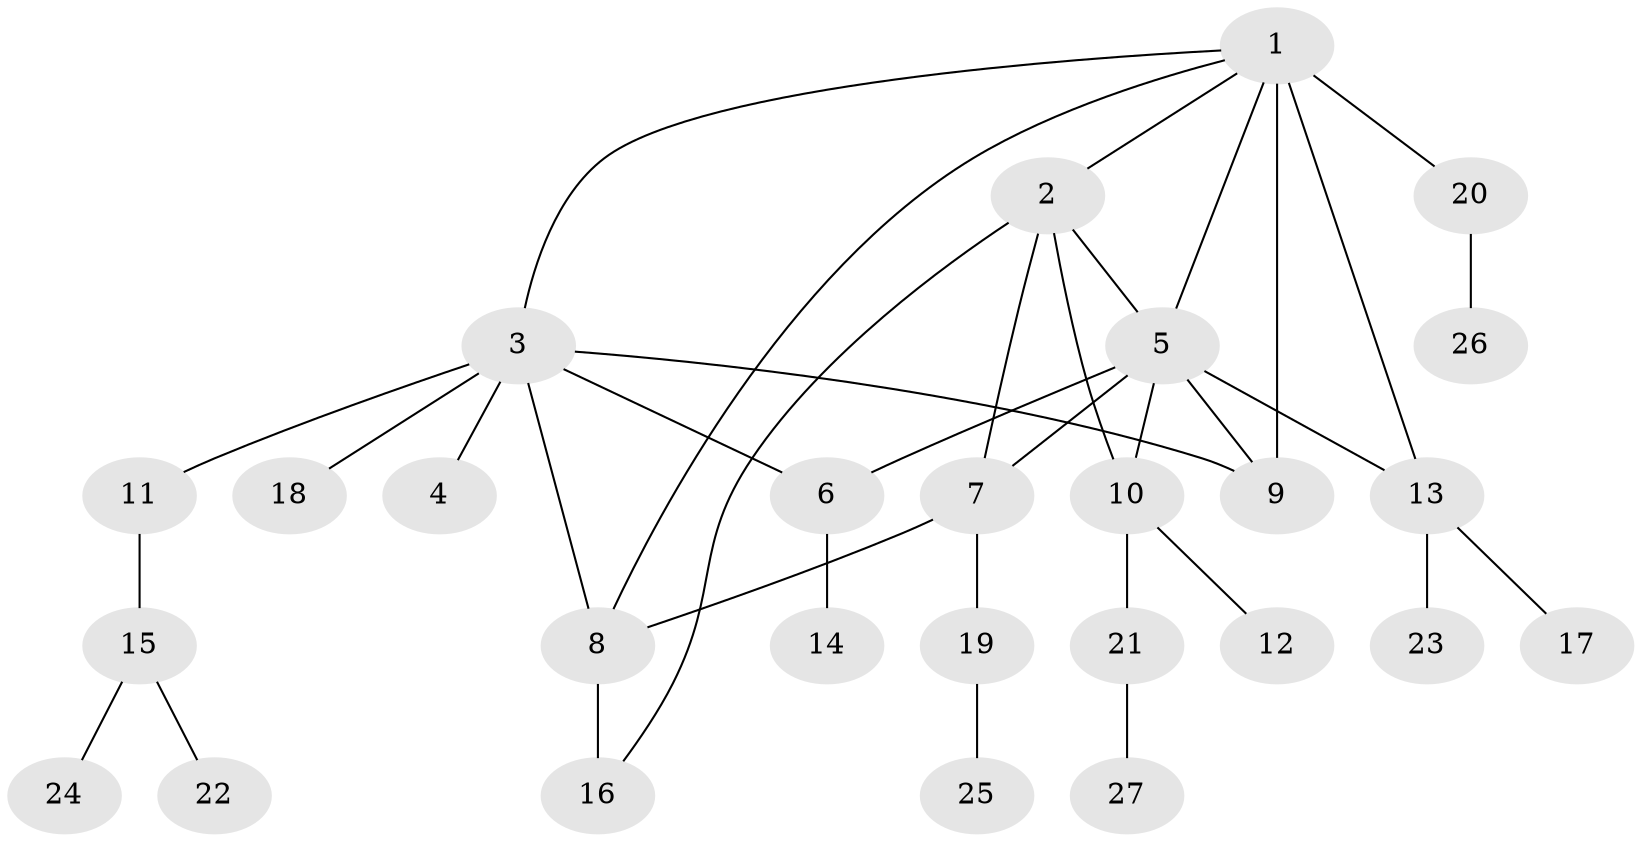 // original degree distribution, {3: 0.09433962264150944, 9: 0.018867924528301886, 8: 0.05660377358490566, 1: 0.5283018867924528, 4: 0.05660377358490566, 5: 0.03773584905660377, 6: 0.018867924528301886, 2: 0.18867924528301888}
// Generated by graph-tools (version 1.1) at 2025/37/03/09/25 02:37:38]
// undirected, 27 vertices, 36 edges
graph export_dot {
graph [start="1"]
  node [color=gray90,style=filled];
  1;
  2;
  3;
  4;
  5;
  6;
  7;
  8;
  9;
  10;
  11;
  12;
  13;
  14;
  15;
  16;
  17;
  18;
  19;
  20;
  21;
  22;
  23;
  24;
  25;
  26;
  27;
  1 -- 2 [weight=1.0];
  1 -- 3 [weight=1.0];
  1 -- 5 [weight=1.0];
  1 -- 8 [weight=1.0];
  1 -- 9 [weight=5.0];
  1 -- 13 [weight=1.0];
  1 -- 20 [weight=1.0];
  2 -- 5 [weight=1.0];
  2 -- 7 [weight=1.0];
  2 -- 10 [weight=4.0];
  2 -- 16 [weight=1.0];
  3 -- 4 [weight=1.0];
  3 -- 6 [weight=1.0];
  3 -- 8 [weight=1.0];
  3 -- 9 [weight=1.0];
  3 -- 11 [weight=1.0];
  3 -- 18 [weight=1.0];
  5 -- 6 [weight=1.0];
  5 -- 7 [weight=1.0];
  5 -- 9 [weight=1.0];
  5 -- 10 [weight=1.0];
  5 -- 13 [weight=1.0];
  6 -- 14 [weight=1.0];
  7 -- 8 [weight=1.0];
  7 -- 19 [weight=1.0];
  8 -- 16 [weight=2.0];
  10 -- 12 [weight=1.0];
  10 -- 21 [weight=1.0];
  11 -- 15 [weight=1.0];
  13 -- 17 [weight=1.0];
  13 -- 23 [weight=1.0];
  15 -- 22 [weight=1.0];
  15 -- 24 [weight=1.0];
  19 -- 25 [weight=1.0];
  20 -- 26 [weight=1.0];
  21 -- 27 [weight=1.0];
}

